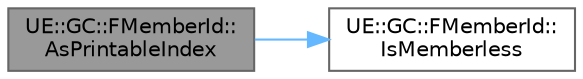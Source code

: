 digraph "UE::GC::FMemberId::AsPrintableIndex"
{
 // INTERACTIVE_SVG=YES
 // LATEX_PDF_SIZE
  bgcolor="transparent";
  edge [fontname=Helvetica,fontsize=10,labelfontname=Helvetica,labelfontsize=10];
  node [fontname=Helvetica,fontsize=10,shape=box,height=0.2,width=0.4];
  rankdir="LR";
  Node1 [id="Node000001",label="UE::GC::FMemberId::\lAsPrintableIndex",height=0.2,width=0.4,color="gray40", fillcolor="grey60", style="filled", fontcolor="black",tooltip=" "];
  Node1 -> Node2 [id="edge1_Node000001_Node000002",color="steelblue1",style="solid",tooltip=" "];
  Node2 [id="Node000002",label="UE::GC::FMemberId::\lIsMemberless",height=0.2,width=0.4,color="grey40", fillcolor="white", style="filled",URL="$d5/dcb/classUE_1_1GC_1_1FMemberId.html#ab28ee67176646ee3c01a0bd8cfa2f2eb",tooltip=" "];
}
